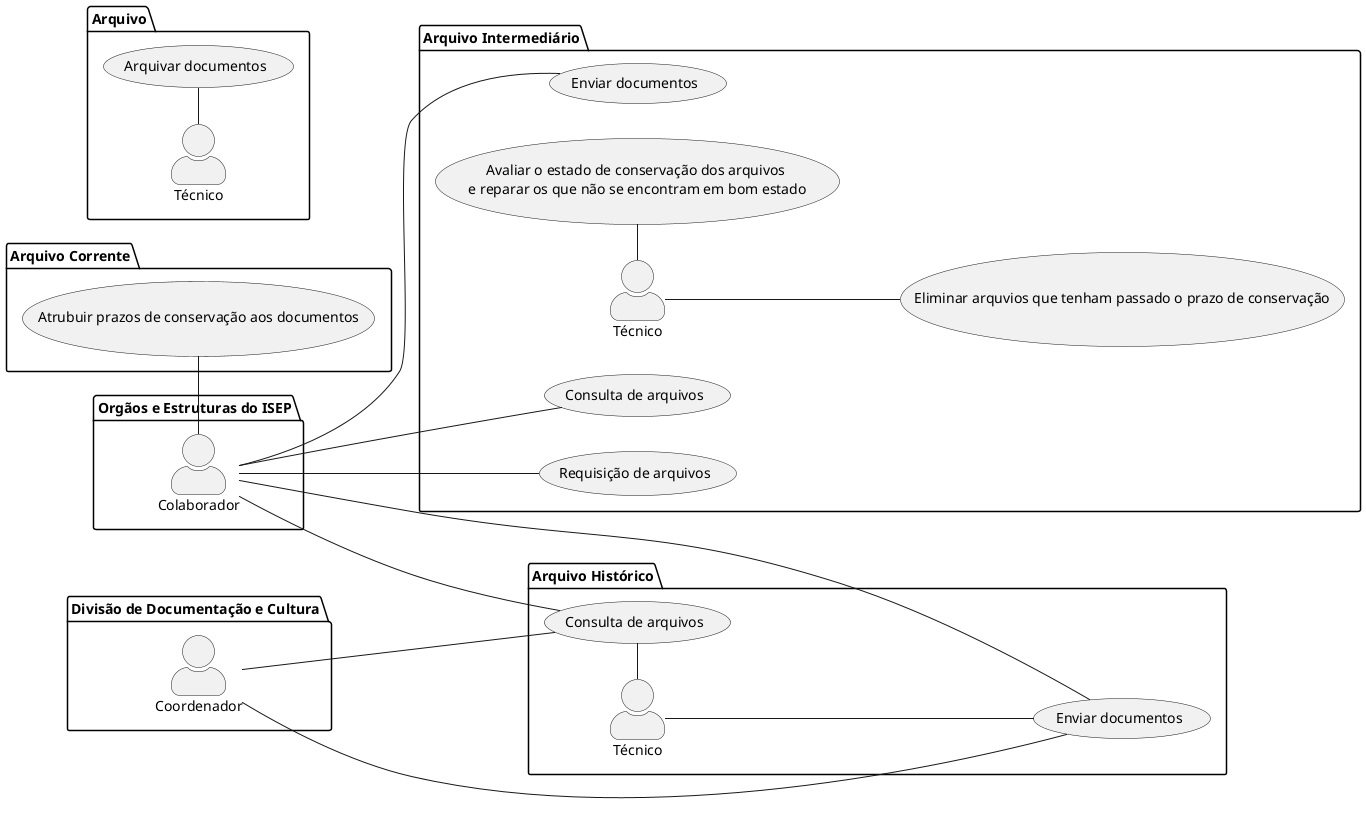 @startuml
'https://plantuml.com/use-case-diagram

left to right direction
skinparam actorStyle awesome




package "Divisão de Documentação e Cultura" {
     actor "Coordenador" as coord

}

package "Arquivo Intermediário" {
     actor "Técnico" as arquivo
    (Enviar documentos) as (UseCase1)
    (Consulta de arquivos) as (UseCase2)
    (Requisição de arquivos) as (UseCase3)
    (Avaliar o estado de conservação dos arquivos \ne reparar os que não se encontram em bom estado) as (UseCase4)
    (Eliminar arquvios que tenham passado o prazo de conservação) as (UseCase5)

}

package "Arquivo Histórico" {
    actor "Técnico" as historico
     (Consulta de arquivos) as (UseCase6)
     (Enviar documentos) as (UseCase9)

}

package "Orgãos e Estruturas do ISEP" {
    actor "Colaborador" as isep

}

package "Arquivo Corrente" {

    (Atrubuir prazos de conservação aos documentos) as (UseCase7)
}


package "Arquivo" {
    actor "Técnico" as arq
    (Arquivar documentos) as (UseCase10)
}

isep-(UseCase1)
isep--(UseCase2)
isep--(UseCase3)
isep--(UseCase6)
isep-(UseCase7)
isep---(UseCase9)

arquivo-(UseCase4)
arquivo--(UseCase5)

historico-(UseCase6)
historico--(UseCase9)

coord---(UseCase9)
coord--(UseCase6)

arq-(UseCase10)


@enduml


